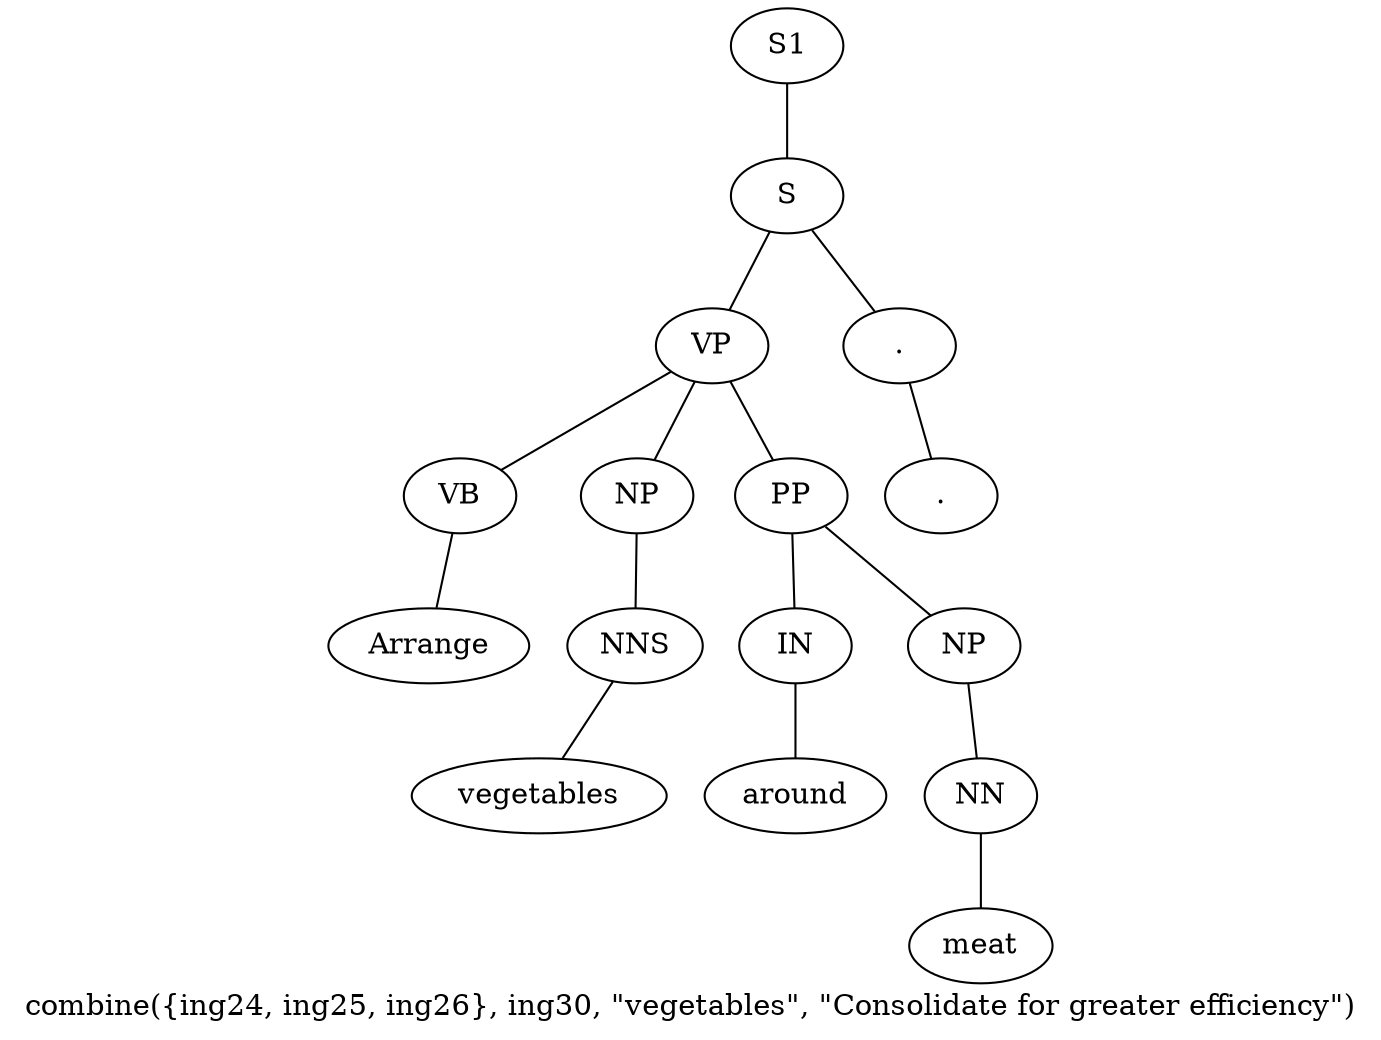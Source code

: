 graph SyntaxGraph {
	label = "combine({ing24, ing25, ing26}, ing30, \"vegetables\", \"Consolidate for greater efficiency\")";
	Node0 [label="S1"];
	Node1 [label="S"];
	Node2 [label="VP"];
	Node3 [label="VB"];
	Node4 [label="Arrange"];
	Node5 [label="NP"];
	Node6 [label="NNS"];
	Node7 [label="vegetables"];
	Node8 [label="PP"];
	Node9 [label="IN"];
	Node10 [label="around"];
	Node11 [label="NP"];
	Node12 [label="NN"];
	Node13 [label="meat"];
	Node14 [label="."];
	Node15 [label="."];

	Node0 -- Node1;
	Node1 -- Node2;
	Node1 -- Node14;
	Node2 -- Node3;
	Node2 -- Node5;
	Node2 -- Node8;
	Node3 -- Node4;
	Node5 -- Node6;
	Node6 -- Node7;
	Node8 -- Node9;
	Node8 -- Node11;
	Node9 -- Node10;
	Node11 -- Node12;
	Node12 -- Node13;
	Node14 -- Node15;
}